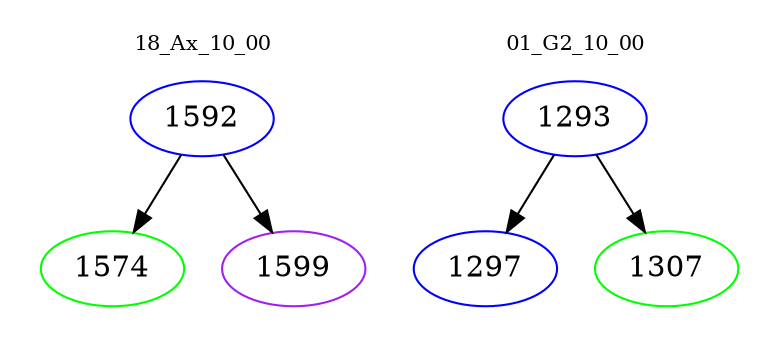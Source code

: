 digraph{
subgraph cluster_0 {
color = white
label = "18_Ax_10_00";
fontsize=10;
T0_1592 [label="1592", color="blue"]
T0_1592 -> T0_1574 [color="black"]
T0_1574 [label="1574", color="green"]
T0_1592 -> T0_1599 [color="black"]
T0_1599 [label="1599", color="purple"]
}
subgraph cluster_1 {
color = white
label = "01_G2_10_00";
fontsize=10;
T1_1293 [label="1293", color="blue"]
T1_1293 -> T1_1297 [color="black"]
T1_1297 [label="1297", color="blue"]
T1_1293 -> T1_1307 [color="black"]
T1_1307 [label="1307", color="green"]
}
}

